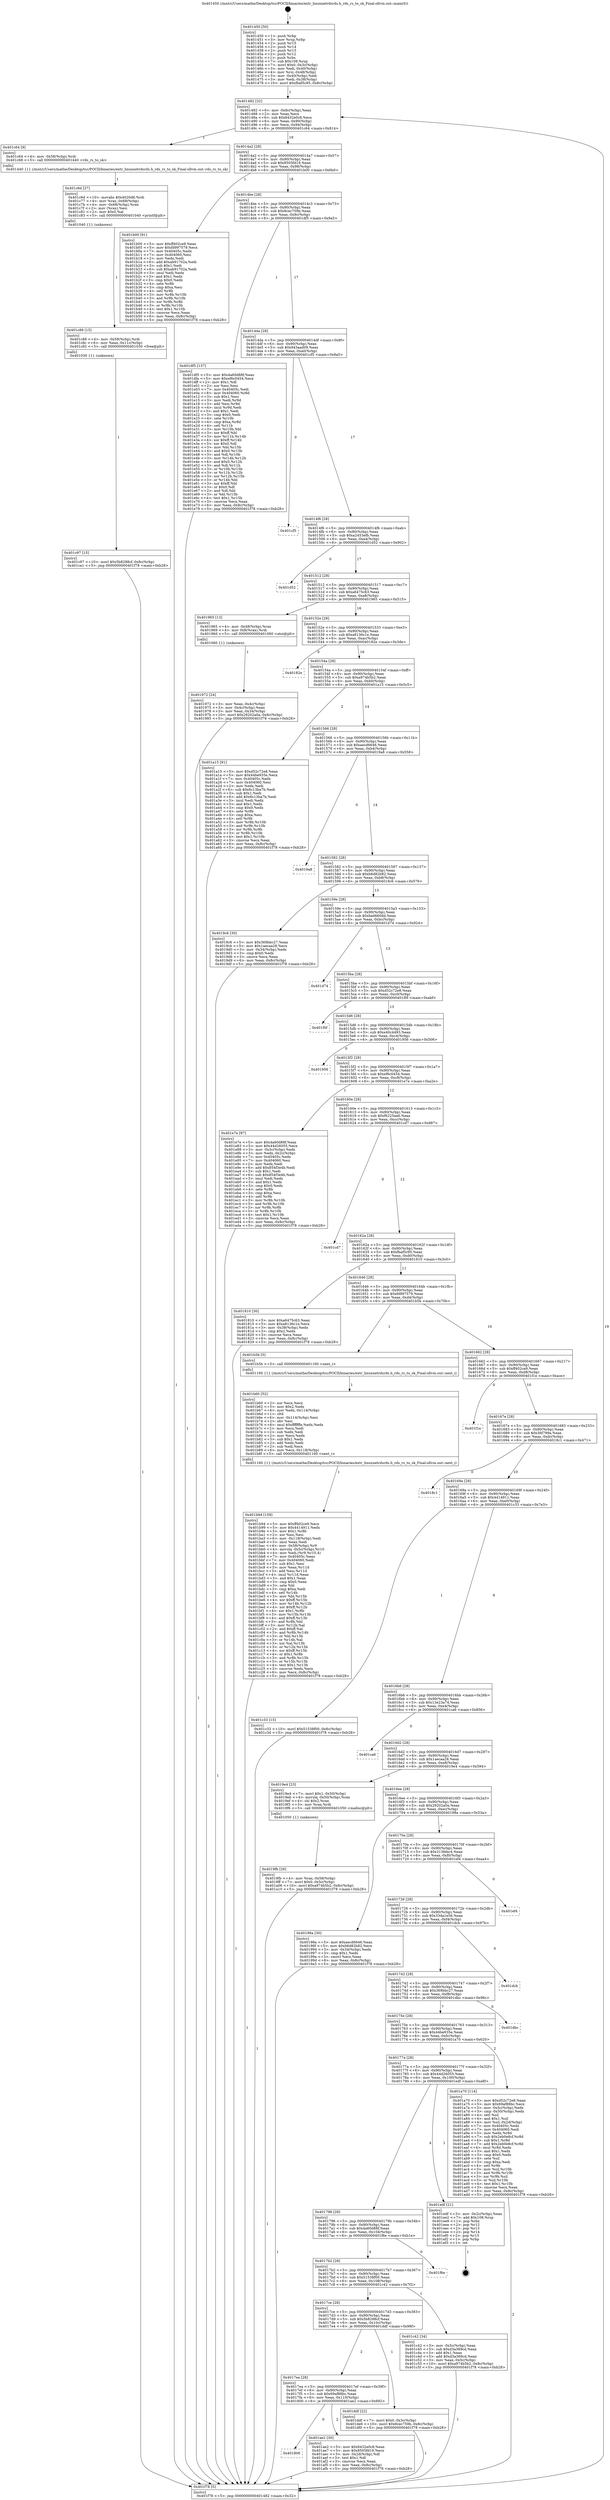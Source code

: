digraph "0x401450" {
  label = "0x401450 (/mnt/c/Users/mathe/Desktop/tcc/POCII/binaries/extr_linuxnetrdsrds.h_rds_rs_to_sk_Final-ollvm.out::main(0))"
  labelloc = "t"
  node[shape=record]

  Entry [label="",width=0.3,height=0.3,shape=circle,fillcolor=black,style=filled]
  "0x401482" [label="{
     0x401482 [32]\l
     | [instrs]\l
     &nbsp;&nbsp;0x401482 \<+6\>: mov -0x8c(%rbp),%eax\l
     &nbsp;&nbsp;0x401488 \<+2\>: mov %eax,%ecx\l
     &nbsp;&nbsp;0x40148a \<+6\>: sub $0x8432e0c8,%ecx\l
     &nbsp;&nbsp;0x401490 \<+6\>: mov %eax,-0x90(%rbp)\l
     &nbsp;&nbsp;0x401496 \<+6\>: mov %ecx,-0x94(%rbp)\l
     &nbsp;&nbsp;0x40149c \<+6\>: je 0000000000401c64 \<main+0x814\>\l
  }"]
  "0x401c64" [label="{
     0x401c64 [9]\l
     | [instrs]\l
     &nbsp;&nbsp;0x401c64 \<+4\>: mov -0x58(%rbp),%rdi\l
     &nbsp;&nbsp;0x401c68 \<+5\>: call 0000000000401440 \<rds_rs_to_sk\>\l
     | [calls]\l
     &nbsp;&nbsp;0x401440 \{1\} (/mnt/c/Users/mathe/Desktop/tcc/POCII/binaries/extr_linuxnetrdsrds.h_rds_rs_to_sk_Final-ollvm.out::rds_rs_to_sk)\l
  }"]
  "0x4014a2" [label="{
     0x4014a2 [28]\l
     | [instrs]\l
     &nbsp;&nbsp;0x4014a2 \<+5\>: jmp 00000000004014a7 \<main+0x57\>\l
     &nbsp;&nbsp;0x4014a7 \<+6\>: mov -0x90(%rbp),%eax\l
     &nbsp;&nbsp;0x4014ad \<+5\>: sub $0x8505fd19,%eax\l
     &nbsp;&nbsp;0x4014b2 \<+6\>: mov %eax,-0x98(%rbp)\l
     &nbsp;&nbsp;0x4014b8 \<+6\>: je 0000000000401b00 \<main+0x6b0\>\l
  }"]
  Exit [label="",width=0.3,height=0.3,shape=circle,fillcolor=black,style=filled,peripheries=2]
  "0x401b00" [label="{
     0x401b00 [91]\l
     | [instrs]\l
     &nbsp;&nbsp;0x401b00 \<+5\>: mov $0xff402ce9,%eax\l
     &nbsp;&nbsp;0x401b05 \<+5\>: mov $0xfd997579,%ecx\l
     &nbsp;&nbsp;0x401b0a \<+7\>: mov 0x40405c,%edx\l
     &nbsp;&nbsp;0x401b11 \<+7\>: mov 0x404060,%esi\l
     &nbsp;&nbsp;0x401b18 \<+2\>: mov %edx,%edi\l
     &nbsp;&nbsp;0x401b1a \<+6\>: add $0xab91702a,%edi\l
     &nbsp;&nbsp;0x401b20 \<+3\>: sub $0x1,%edi\l
     &nbsp;&nbsp;0x401b23 \<+6\>: sub $0xab91702a,%edi\l
     &nbsp;&nbsp;0x401b29 \<+3\>: imul %edi,%edx\l
     &nbsp;&nbsp;0x401b2c \<+3\>: and $0x1,%edx\l
     &nbsp;&nbsp;0x401b2f \<+3\>: cmp $0x0,%edx\l
     &nbsp;&nbsp;0x401b32 \<+4\>: sete %r8b\l
     &nbsp;&nbsp;0x401b36 \<+3\>: cmp $0xa,%esi\l
     &nbsp;&nbsp;0x401b39 \<+4\>: setl %r9b\l
     &nbsp;&nbsp;0x401b3d \<+3\>: mov %r8b,%r10b\l
     &nbsp;&nbsp;0x401b40 \<+3\>: and %r9b,%r10b\l
     &nbsp;&nbsp;0x401b43 \<+3\>: xor %r9b,%r8b\l
     &nbsp;&nbsp;0x401b46 \<+3\>: or %r8b,%r10b\l
     &nbsp;&nbsp;0x401b49 \<+4\>: test $0x1,%r10b\l
     &nbsp;&nbsp;0x401b4d \<+3\>: cmovne %ecx,%eax\l
     &nbsp;&nbsp;0x401b50 \<+6\>: mov %eax,-0x8c(%rbp)\l
     &nbsp;&nbsp;0x401b56 \<+5\>: jmp 0000000000401f78 \<main+0xb28\>\l
  }"]
  "0x4014be" [label="{
     0x4014be [28]\l
     | [instrs]\l
     &nbsp;&nbsp;0x4014be \<+5\>: jmp 00000000004014c3 \<main+0x73\>\l
     &nbsp;&nbsp;0x4014c3 \<+6\>: mov -0x90(%rbp),%eax\l
     &nbsp;&nbsp;0x4014c9 \<+5\>: sub $0x8cec759b,%eax\l
     &nbsp;&nbsp;0x4014ce \<+6\>: mov %eax,-0x9c(%rbp)\l
     &nbsp;&nbsp;0x4014d4 \<+6\>: je 0000000000401df5 \<main+0x9a5\>\l
  }"]
  "0x401c97" [label="{
     0x401c97 [15]\l
     | [instrs]\l
     &nbsp;&nbsp;0x401c97 \<+10\>: movl $0x5b8288cf,-0x8c(%rbp)\l
     &nbsp;&nbsp;0x401ca1 \<+5\>: jmp 0000000000401f78 \<main+0xb28\>\l
  }"]
  "0x401df5" [label="{
     0x401df5 [137]\l
     | [instrs]\l
     &nbsp;&nbsp;0x401df5 \<+5\>: mov $0x4a60d88f,%eax\l
     &nbsp;&nbsp;0x401dfa \<+5\>: mov $0xef6c0454,%ecx\l
     &nbsp;&nbsp;0x401dff \<+2\>: mov $0x1,%dl\l
     &nbsp;&nbsp;0x401e01 \<+2\>: xor %esi,%esi\l
     &nbsp;&nbsp;0x401e03 \<+7\>: mov 0x40405c,%edi\l
     &nbsp;&nbsp;0x401e0a \<+8\>: mov 0x404060,%r8d\l
     &nbsp;&nbsp;0x401e12 \<+3\>: sub $0x1,%esi\l
     &nbsp;&nbsp;0x401e15 \<+3\>: mov %edi,%r9d\l
     &nbsp;&nbsp;0x401e18 \<+3\>: add %esi,%r9d\l
     &nbsp;&nbsp;0x401e1b \<+4\>: imul %r9d,%edi\l
     &nbsp;&nbsp;0x401e1f \<+3\>: and $0x1,%edi\l
     &nbsp;&nbsp;0x401e22 \<+3\>: cmp $0x0,%edi\l
     &nbsp;&nbsp;0x401e25 \<+4\>: sete %r10b\l
     &nbsp;&nbsp;0x401e29 \<+4\>: cmp $0xa,%r8d\l
     &nbsp;&nbsp;0x401e2d \<+4\>: setl %r11b\l
     &nbsp;&nbsp;0x401e31 \<+3\>: mov %r10b,%bl\l
     &nbsp;&nbsp;0x401e34 \<+3\>: xor $0xff,%bl\l
     &nbsp;&nbsp;0x401e37 \<+3\>: mov %r11b,%r14b\l
     &nbsp;&nbsp;0x401e3a \<+4\>: xor $0xff,%r14b\l
     &nbsp;&nbsp;0x401e3e \<+3\>: xor $0x0,%dl\l
     &nbsp;&nbsp;0x401e41 \<+3\>: mov %bl,%r15b\l
     &nbsp;&nbsp;0x401e44 \<+4\>: and $0x0,%r15b\l
     &nbsp;&nbsp;0x401e48 \<+3\>: and %dl,%r10b\l
     &nbsp;&nbsp;0x401e4b \<+3\>: mov %r14b,%r12b\l
     &nbsp;&nbsp;0x401e4e \<+4\>: and $0x0,%r12b\l
     &nbsp;&nbsp;0x401e52 \<+3\>: and %dl,%r11b\l
     &nbsp;&nbsp;0x401e55 \<+3\>: or %r10b,%r15b\l
     &nbsp;&nbsp;0x401e58 \<+3\>: or %r11b,%r12b\l
     &nbsp;&nbsp;0x401e5b \<+3\>: xor %r12b,%r15b\l
     &nbsp;&nbsp;0x401e5e \<+3\>: or %r14b,%bl\l
     &nbsp;&nbsp;0x401e61 \<+3\>: xor $0xff,%bl\l
     &nbsp;&nbsp;0x401e64 \<+3\>: or $0x0,%dl\l
     &nbsp;&nbsp;0x401e67 \<+2\>: and %dl,%bl\l
     &nbsp;&nbsp;0x401e69 \<+3\>: or %bl,%r15b\l
     &nbsp;&nbsp;0x401e6c \<+4\>: test $0x1,%r15b\l
     &nbsp;&nbsp;0x401e70 \<+3\>: cmovne %ecx,%eax\l
     &nbsp;&nbsp;0x401e73 \<+6\>: mov %eax,-0x8c(%rbp)\l
     &nbsp;&nbsp;0x401e79 \<+5\>: jmp 0000000000401f78 \<main+0xb28\>\l
  }"]
  "0x4014da" [label="{
     0x4014da [28]\l
     | [instrs]\l
     &nbsp;&nbsp;0x4014da \<+5\>: jmp 00000000004014df \<main+0x8f\>\l
     &nbsp;&nbsp;0x4014df \<+6\>: mov -0x90(%rbp),%eax\l
     &nbsp;&nbsp;0x4014e5 \<+5\>: sub $0x943aad09,%eax\l
     &nbsp;&nbsp;0x4014ea \<+6\>: mov %eax,-0xa0(%rbp)\l
     &nbsp;&nbsp;0x4014f0 \<+6\>: je 0000000000401cf5 \<main+0x8a5\>\l
  }"]
  "0x401c88" [label="{
     0x401c88 [15]\l
     | [instrs]\l
     &nbsp;&nbsp;0x401c88 \<+4\>: mov -0x58(%rbp),%rdi\l
     &nbsp;&nbsp;0x401c8c \<+6\>: mov %eax,-0x11c(%rbp)\l
     &nbsp;&nbsp;0x401c92 \<+5\>: call 0000000000401030 \<free@plt\>\l
     | [calls]\l
     &nbsp;&nbsp;0x401030 \{1\} (unknown)\l
  }"]
  "0x401cf5" [label="{
     0x401cf5\l
  }", style=dashed]
  "0x4014f6" [label="{
     0x4014f6 [28]\l
     | [instrs]\l
     &nbsp;&nbsp;0x4014f6 \<+5\>: jmp 00000000004014fb \<main+0xab\>\l
     &nbsp;&nbsp;0x4014fb \<+6\>: mov -0x90(%rbp),%eax\l
     &nbsp;&nbsp;0x401501 \<+5\>: sub $0xa2453efb,%eax\l
     &nbsp;&nbsp;0x401506 \<+6\>: mov %eax,-0xa4(%rbp)\l
     &nbsp;&nbsp;0x40150c \<+6\>: je 0000000000401d52 \<main+0x902\>\l
  }"]
  "0x401c6d" [label="{
     0x401c6d [27]\l
     | [instrs]\l
     &nbsp;&nbsp;0x401c6d \<+10\>: movabs $0x4020d6,%rdi\l
     &nbsp;&nbsp;0x401c77 \<+4\>: mov %rax,-0x68(%rbp)\l
     &nbsp;&nbsp;0x401c7b \<+4\>: mov -0x68(%rbp),%rax\l
     &nbsp;&nbsp;0x401c7f \<+2\>: mov (%rax),%esi\l
     &nbsp;&nbsp;0x401c81 \<+2\>: mov $0x0,%al\l
     &nbsp;&nbsp;0x401c83 \<+5\>: call 0000000000401040 \<printf@plt\>\l
     | [calls]\l
     &nbsp;&nbsp;0x401040 \{1\} (unknown)\l
  }"]
  "0x401d52" [label="{
     0x401d52\l
  }", style=dashed]
  "0x401512" [label="{
     0x401512 [28]\l
     | [instrs]\l
     &nbsp;&nbsp;0x401512 \<+5\>: jmp 0000000000401517 \<main+0xc7\>\l
     &nbsp;&nbsp;0x401517 \<+6\>: mov -0x90(%rbp),%eax\l
     &nbsp;&nbsp;0x40151d \<+5\>: sub $0xa6475c63,%eax\l
     &nbsp;&nbsp;0x401522 \<+6\>: mov %eax,-0xa8(%rbp)\l
     &nbsp;&nbsp;0x401528 \<+6\>: je 0000000000401965 \<main+0x515\>\l
  }"]
  "0x401b94" [label="{
     0x401b94 [159]\l
     | [instrs]\l
     &nbsp;&nbsp;0x401b94 \<+5\>: mov $0xff402ce9,%ecx\l
     &nbsp;&nbsp;0x401b99 \<+5\>: mov $0x4414911,%edx\l
     &nbsp;&nbsp;0x401b9e \<+3\>: mov $0x1,%r8b\l
     &nbsp;&nbsp;0x401ba1 \<+2\>: xor %esi,%esi\l
     &nbsp;&nbsp;0x401ba3 \<+6\>: mov -0x118(%rbp),%edi\l
     &nbsp;&nbsp;0x401ba9 \<+3\>: imul %eax,%edi\l
     &nbsp;&nbsp;0x401bac \<+4\>: mov -0x58(%rbp),%r9\l
     &nbsp;&nbsp;0x401bb0 \<+4\>: movslq -0x5c(%rbp),%r10\l
     &nbsp;&nbsp;0x401bb4 \<+4\>: mov %edi,(%r9,%r10,4)\l
     &nbsp;&nbsp;0x401bb8 \<+7\>: mov 0x40405c,%eax\l
     &nbsp;&nbsp;0x401bbf \<+7\>: mov 0x404060,%edi\l
     &nbsp;&nbsp;0x401bc6 \<+3\>: sub $0x1,%esi\l
     &nbsp;&nbsp;0x401bc9 \<+3\>: mov %eax,%r11d\l
     &nbsp;&nbsp;0x401bcc \<+3\>: add %esi,%r11d\l
     &nbsp;&nbsp;0x401bcf \<+4\>: imul %r11d,%eax\l
     &nbsp;&nbsp;0x401bd3 \<+3\>: and $0x1,%eax\l
     &nbsp;&nbsp;0x401bd6 \<+3\>: cmp $0x0,%eax\l
     &nbsp;&nbsp;0x401bd9 \<+3\>: sete %bl\l
     &nbsp;&nbsp;0x401bdc \<+3\>: cmp $0xa,%edi\l
     &nbsp;&nbsp;0x401bdf \<+4\>: setl %r14b\l
     &nbsp;&nbsp;0x401be3 \<+3\>: mov %bl,%r15b\l
     &nbsp;&nbsp;0x401be6 \<+4\>: xor $0xff,%r15b\l
     &nbsp;&nbsp;0x401bea \<+3\>: mov %r14b,%r12b\l
     &nbsp;&nbsp;0x401bed \<+4\>: xor $0xff,%r12b\l
     &nbsp;&nbsp;0x401bf1 \<+4\>: xor $0x1,%r8b\l
     &nbsp;&nbsp;0x401bf5 \<+3\>: mov %r15b,%r13b\l
     &nbsp;&nbsp;0x401bf8 \<+4\>: and $0xff,%r13b\l
     &nbsp;&nbsp;0x401bfc \<+3\>: and %r8b,%bl\l
     &nbsp;&nbsp;0x401bff \<+3\>: mov %r12b,%al\l
     &nbsp;&nbsp;0x401c02 \<+2\>: and $0xff,%al\l
     &nbsp;&nbsp;0x401c04 \<+3\>: and %r8b,%r14b\l
     &nbsp;&nbsp;0x401c07 \<+3\>: or %bl,%r13b\l
     &nbsp;&nbsp;0x401c0a \<+3\>: or %r14b,%al\l
     &nbsp;&nbsp;0x401c0d \<+3\>: xor %al,%r13b\l
     &nbsp;&nbsp;0x401c10 \<+3\>: or %r12b,%r15b\l
     &nbsp;&nbsp;0x401c13 \<+4\>: xor $0xff,%r15b\l
     &nbsp;&nbsp;0x401c17 \<+4\>: or $0x1,%r8b\l
     &nbsp;&nbsp;0x401c1b \<+3\>: and %r8b,%r15b\l
     &nbsp;&nbsp;0x401c1e \<+3\>: or %r15b,%r13b\l
     &nbsp;&nbsp;0x401c21 \<+4\>: test $0x1,%r13b\l
     &nbsp;&nbsp;0x401c25 \<+3\>: cmovne %edx,%ecx\l
     &nbsp;&nbsp;0x401c28 \<+6\>: mov %ecx,-0x8c(%rbp)\l
     &nbsp;&nbsp;0x401c2e \<+5\>: jmp 0000000000401f78 \<main+0xb28\>\l
  }"]
  "0x401965" [label="{
     0x401965 [13]\l
     | [instrs]\l
     &nbsp;&nbsp;0x401965 \<+4\>: mov -0x48(%rbp),%rax\l
     &nbsp;&nbsp;0x401969 \<+4\>: mov 0x8(%rax),%rdi\l
     &nbsp;&nbsp;0x40196d \<+5\>: call 0000000000401060 \<atoi@plt\>\l
     | [calls]\l
     &nbsp;&nbsp;0x401060 \{1\} (unknown)\l
  }"]
  "0x40152e" [label="{
     0x40152e [28]\l
     | [instrs]\l
     &nbsp;&nbsp;0x40152e \<+5\>: jmp 0000000000401533 \<main+0xe3\>\l
     &nbsp;&nbsp;0x401533 \<+6\>: mov -0x90(%rbp),%eax\l
     &nbsp;&nbsp;0x401539 \<+5\>: sub $0xa8136c1e,%eax\l
     &nbsp;&nbsp;0x40153e \<+6\>: mov %eax,-0xac(%rbp)\l
     &nbsp;&nbsp;0x401544 \<+6\>: je 000000000040182e \<main+0x3de\>\l
  }"]
  "0x401b60" [label="{
     0x401b60 [52]\l
     | [instrs]\l
     &nbsp;&nbsp;0x401b60 \<+2\>: xor %ecx,%ecx\l
     &nbsp;&nbsp;0x401b62 \<+5\>: mov $0x2,%edx\l
     &nbsp;&nbsp;0x401b67 \<+6\>: mov %edx,-0x114(%rbp)\l
     &nbsp;&nbsp;0x401b6d \<+1\>: cltd\l
     &nbsp;&nbsp;0x401b6e \<+6\>: mov -0x114(%rbp),%esi\l
     &nbsp;&nbsp;0x401b74 \<+2\>: idiv %esi\l
     &nbsp;&nbsp;0x401b76 \<+6\>: imul $0xfffffffe,%edx,%edx\l
     &nbsp;&nbsp;0x401b7c \<+2\>: mov %ecx,%edi\l
     &nbsp;&nbsp;0x401b7e \<+2\>: sub %edx,%edi\l
     &nbsp;&nbsp;0x401b80 \<+2\>: mov %ecx,%edx\l
     &nbsp;&nbsp;0x401b82 \<+3\>: sub $0x1,%edx\l
     &nbsp;&nbsp;0x401b85 \<+2\>: add %edx,%edi\l
     &nbsp;&nbsp;0x401b87 \<+2\>: sub %edi,%ecx\l
     &nbsp;&nbsp;0x401b89 \<+6\>: mov %ecx,-0x118(%rbp)\l
     &nbsp;&nbsp;0x401b8f \<+5\>: call 0000000000401160 \<next_i\>\l
     | [calls]\l
     &nbsp;&nbsp;0x401160 \{1\} (/mnt/c/Users/mathe/Desktop/tcc/POCII/binaries/extr_linuxnetrdsrds.h_rds_rs_to_sk_Final-ollvm.out::next_i)\l
  }"]
  "0x40182e" [label="{
     0x40182e\l
  }", style=dashed]
  "0x40154a" [label="{
     0x40154a [28]\l
     | [instrs]\l
     &nbsp;&nbsp;0x40154a \<+5\>: jmp 000000000040154f \<main+0xff\>\l
     &nbsp;&nbsp;0x40154f \<+6\>: mov -0x90(%rbp),%eax\l
     &nbsp;&nbsp;0x401555 \<+5\>: sub $0xa974b5b2,%eax\l
     &nbsp;&nbsp;0x40155a \<+6\>: mov %eax,-0xb0(%rbp)\l
     &nbsp;&nbsp;0x401560 \<+6\>: je 0000000000401a15 \<main+0x5c5\>\l
  }"]
  "0x401806" [label="{
     0x401806\l
  }", style=dashed]
  "0x401a15" [label="{
     0x401a15 [91]\l
     | [instrs]\l
     &nbsp;&nbsp;0x401a15 \<+5\>: mov $0xd52c72e8,%eax\l
     &nbsp;&nbsp;0x401a1a \<+5\>: mov $0x44be935e,%ecx\l
     &nbsp;&nbsp;0x401a1f \<+7\>: mov 0x40405c,%edx\l
     &nbsp;&nbsp;0x401a26 \<+7\>: mov 0x404060,%esi\l
     &nbsp;&nbsp;0x401a2d \<+2\>: mov %edx,%edi\l
     &nbsp;&nbsp;0x401a2f \<+6\>: sub $0x6c13ba7b,%edi\l
     &nbsp;&nbsp;0x401a35 \<+3\>: sub $0x1,%edi\l
     &nbsp;&nbsp;0x401a38 \<+6\>: add $0x6c13ba7b,%edi\l
     &nbsp;&nbsp;0x401a3e \<+3\>: imul %edi,%edx\l
     &nbsp;&nbsp;0x401a41 \<+3\>: and $0x1,%edx\l
     &nbsp;&nbsp;0x401a44 \<+3\>: cmp $0x0,%edx\l
     &nbsp;&nbsp;0x401a47 \<+4\>: sete %r8b\l
     &nbsp;&nbsp;0x401a4b \<+3\>: cmp $0xa,%esi\l
     &nbsp;&nbsp;0x401a4e \<+4\>: setl %r9b\l
     &nbsp;&nbsp;0x401a52 \<+3\>: mov %r8b,%r10b\l
     &nbsp;&nbsp;0x401a55 \<+3\>: and %r9b,%r10b\l
     &nbsp;&nbsp;0x401a58 \<+3\>: xor %r9b,%r8b\l
     &nbsp;&nbsp;0x401a5b \<+3\>: or %r8b,%r10b\l
     &nbsp;&nbsp;0x401a5e \<+4\>: test $0x1,%r10b\l
     &nbsp;&nbsp;0x401a62 \<+3\>: cmovne %ecx,%eax\l
     &nbsp;&nbsp;0x401a65 \<+6\>: mov %eax,-0x8c(%rbp)\l
     &nbsp;&nbsp;0x401a6b \<+5\>: jmp 0000000000401f78 \<main+0xb28\>\l
  }"]
  "0x401566" [label="{
     0x401566 [28]\l
     | [instrs]\l
     &nbsp;&nbsp;0x401566 \<+5\>: jmp 000000000040156b \<main+0x11b\>\l
     &nbsp;&nbsp;0x40156b \<+6\>: mov -0x90(%rbp),%eax\l
     &nbsp;&nbsp;0x401571 \<+5\>: sub $0xaecd6646,%eax\l
     &nbsp;&nbsp;0x401576 \<+6\>: mov %eax,-0xb4(%rbp)\l
     &nbsp;&nbsp;0x40157c \<+6\>: je 00000000004019a8 \<main+0x558\>\l
  }"]
  "0x401ae2" [label="{
     0x401ae2 [30]\l
     | [instrs]\l
     &nbsp;&nbsp;0x401ae2 \<+5\>: mov $0x8432e0c8,%eax\l
     &nbsp;&nbsp;0x401ae7 \<+5\>: mov $0x8505fd19,%ecx\l
     &nbsp;&nbsp;0x401aec \<+3\>: mov -0x2d(%rbp),%dl\l
     &nbsp;&nbsp;0x401aef \<+3\>: test $0x1,%dl\l
     &nbsp;&nbsp;0x401af2 \<+3\>: cmovne %ecx,%eax\l
     &nbsp;&nbsp;0x401af5 \<+6\>: mov %eax,-0x8c(%rbp)\l
     &nbsp;&nbsp;0x401afb \<+5\>: jmp 0000000000401f78 \<main+0xb28\>\l
  }"]
  "0x4019a8" [label="{
     0x4019a8\l
  }", style=dashed]
  "0x401582" [label="{
     0x401582 [28]\l
     | [instrs]\l
     &nbsp;&nbsp;0x401582 \<+5\>: jmp 0000000000401587 \<main+0x137\>\l
     &nbsp;&nbsp;0x401587 \<+6\>: mov -0x90(%rbp),%eax\l
     &nbsp;&nbsp;0x40158d \<+5\>: sub $0xb6d82b82,%eax\l
     &nbsp;&nbsp;0x401592 \<+6\>: mov %eax,-0xb8(%rbp)\l
     &nbsp;&nbsp;0x401598 \<+6\>: je 00000000004019c6 \<main+0x576\>\l
  }"]
  "0x4017ea" [label="{
     0x4017ea [28]\l
     | [instrs]\l
     &nbsp;&nbsp;0x4017ea \<+5\>: jmp 00000000004017ef \<main+0x39f\>\l
     &nbsp;&nbsp;0x4017ef \<+6\>: mov -0x90(%rbp),%eax\l
     &nbsp;&nbsp;0x4017f5 \<+5\>: sub $0x69af88bc,%eax\l
     &nbsp;&nbsp;0x4017fa \<+6\>: mov %eax,-0x110(%rbp)\l
     &nbsp;&nbsp;0x401800 \<+6\>: je 0000000000401ae2 \<main+0x692\>\l
  }"]
  "0x4019c6" [label="{
     0x4019c6 [30]\l
     | [instrs]\l
     &nbsp;&nbsp;0x4019c6 \<+5\>: mov $0x369bbc27,%eax\l
     &nbsp;&nbsp;0x4019cb \<+5\>: mov $0x1aecaa28,%ecx\l
     &nbsp;&nbsp;0x4019d0 \<+3\>: mov -0x34(%rbp),%edx\l
     &nbsp;&nbsp;0x4019d3 \<+3\>: cmp $0x0,%edx\l
     &nbsp;&nbsp;0x4019d6 \<+3\>: cmove %ecx,%eax\l
     &nbsp;&nbsp;0x4019d9 \<+6\>: mov %eax,-0x8c(%rbp)\l
     &nbsp;&nbsp;0x4019df \<+5\>: jmp 0000000000401f78 \<main+0xb28\>\l
  }"]
  "0x40159e" [label="{
     0x40159e [28]\l
     | [instrs]\l
     &nbsp;&nbsp;0x40159e \<+5\>: jmp 00000000004015a3 \<main+0x153\>\l
     &nbsp;&nbsp;0x4015a3 \<+6\>: mov -0x90(%rbp),%eax\l
     &nbsp;&nbsp;0x4015a9 \<+5\>: sub $0xbed660dd,%eax\l
     &nbsp;&nbsp;0x4015ae \<+6\>: mov %eax,-0xbc(%rbp)\l
     &nbsp;&nbsp;0x4015b4 \<+6\>: je 0000000000401d74 \<main+0x924\>\l
  }"]
  "0x401ddf" [label="{
     0x401ddf [22]\l
     | [instrs]\l
     &nbsp;&nbsp;0x401ddf \<+7\>: movl $0x0,-0x3c(%rbp)\l
     &nbsp;&nbsp;0x401de6 \<+10\>: movl $0x8cec759b,-0x8c(%rbp)\l
     &nbsp;&nbsp;0x401df0 \<+5\>: jmp 0000000000401f78 \<main+0xb28\>\l
  }"]
  "0x401d74" [label="{
     0x401d74\l
  }", style=dashed]
  "0x4015ba" [label="{
     0x4015ba [28]\l
     | [instrs]\l
     &nbsp;&nbsp;0x4015ba \<+5\>: jmp 00000000004015bf \<main+0x16f\>\l
     &nbsp;&nbsp;0x4015bf \<+6\>: mov -0x90(%rbp),%eax\l
     &nbsp;&nbsp;0x4015c5 \<+5\>: sub $0xd52c72e8,%eax\l
     &nbsp;&nbsp;0x4015ca \<+6\>: mov %eax,-0xc0(%rbp)\l
     &nbsp;&nbsp;0x4015d0 \<+6\>: je 0000000000401f0f \<main+0xabf\>\l
  }"]
  "0x4017ce" [label="{
     0x4017ce [28]\l
     | [instrs]\l
     &nbsp;&nbsp;0x4017ce \<+5\>: jmp 00000000004017d3 \<main+0x383\>\l
     &nbsp;&nbsp;0x4017d3 \<+6\>: mov -0x90(%rbp),%eax\l
     &nbsp;&nbsp;0x4017d9 \<+5\>: sub $0x5b8288cf,%eax\l
     &nbsp;&nbsp;0x4017de \<+6\>: mov %eax,-0x10c(%rbp)\l
     &nbsp;&nbsp;0x4017e4 \<+6\>: je 0000000000401ddf \<main+0x98f\>\l
  }"]
  "0x401f0f" [label="{
     0x401f0f\l
  }", style=dashed]
  "0x4015d6" [label="{
     0x4015d6 [28]\l
     | [instrs]\l
     &nbsp;&nbsp;0x4015d6 \<+5\>: jmp 00000000004015db \<main+0x18b\>\l
     &nbsp;&nbsp;0x4015db \<+6\>: mov -0x90(%rbp),%eax\l
     &nbsp;&nbsp;0x4015e1 \<+5\>: sub $0xe40c4493,%eax\l
     &nbsp;&nbsp;0x4015e6 \<+6\>: mov %eax,-0xc4(%rbp)\l
     &nbsp;&nbsp;0x4015ec \<+6\>: je 0000000000401956 \<main+0x506\>\l
  }"]
  "0x401c42" [label="{
     0x401c42 [34]\l
     | [instrs]\l
     &nbsp;&nbsp;0x401c42 \<+3\>: mov -0x5c(%rbp),%eax\l
     &nbsp;&nbsp;0x401c45 \<+5\>: sub $0xd3a369cd,%eax\l
     &nbsp;&nbsp;0x401c4a \<+3\>: add $0x1,%eax\l
     &nbsp;&nbsp;0x401c4d \<+5\>: add $0xd3a369cd,%eax\l
     &nbsp;&nbsp;0x401c52 \<+3\>: mov %eax,-0x5c(%rbp)\l
     &nbsp;&nbsp;0x401c55 \<+10\>: movl $0xa974b5b2,-0x8c(%rbp)\l
     &nbsp;&nbsp;0x401c5f \<+5\>: jmp 0000000000401f78 \<main+0xb28\>\l
  }"]
  "0x401956" [label="{
     0x401956\l
  }", style=dashed]
  "0x4015f2" [label="{
     0x4015f2 [28]\l
     | [instrs]\l
     &nbsp;&nbsp;0x4015f2 \<+5\>: jmp 00000000004015f7 \<main+0x1a7\>\l
     &nbsp;&nbsp;0x4015f7 \<+6\>: mov -0x90(%rbp),%eax\l
     &nbsp;&nbsp;0x4015fd \<+5\>: sub $0xef6c0454,%eax\l
     &nbsp;&nbsp;0x401602 \<+6\>: mov %eax,-0xc8(%rbp)\l
     &nbsp;&nbsp;0x401608 \<+6\>: je 0000000000401e7e \<main+0xa2e\>\l
  }"]
  "0x4017b2" [label="{
     0x4017b2 [28]\l
     | [instrs]\l
     &nbsp;&nbsp;0x4017b2 \<+5\>: jmp 00000000004017b7 \<main+0x367\>\l
     &nbsp;&nbsp;0x4017b7 \<+6\>: mov -0x90(%rbp),%eax\l
     &nbsp;&nbsp;0x4017bd \<+5\>: sub $0x51538f00,%eax\l
     &nbsp;&nbsp;0x4017c2 \<+6\>: mov %eax,-0x108(%rbp)\l
     &nbsp;&nbsp;0x4017c8 \<+6\>: je 0000000000401c42 \<main+0x7f2\>\l
  }"]
  "0x401e7e" [label="{
     0x401e7e [97]\l
     | [instrs]\l
     &nbsp;&nbsp;0x401e7e \<+5\>: mov $0x4a60d88f,%eax\l
     &nbsp;&nbsp;0x401e83 \<+5\>: mov $0x44d26055,%ecx\l
     &nbsp;&nbsp;0x401e88 \<+3\>: mov -0x3c(%rbp),%edx\l
     &nbsp;&nbsp;0x401e8b \<+3\>: mov %edx,-0x2c(%rbp)\l
     &nbsp;&nbsp;0x401e8e \<+7\>: mov 0x40405c,%edx\l
     &nbsp;&nbsp;0x401e95 \<+7\>: mov 0x404060,%esi\l
     &nbsp;&nbsp;0x401e9c \<+2\>: mov %edx,%edi\l
     &nbsp;&nbsp;0x401e9e \<+6\>: add $0x854f3e4b,%edi\l
     &nbsp;&nbsp;0x401ea4 \<+3\>: sub $0x1,%edi\l
     &nbsp;&nbsp;0x401ea7 \<+6\>: sub $0x854f3e4b,%edi\l
     &nbsp;&nbsp;0x401ead \<+3\>: imul %edi,%edx\l
     &nbsp;&nbsp;0x401eb0 \<+3\>: and $0x1,%edx\l
     &nbsp;&nbsp;0x401eb3 \<+3\>: cmp $0x0,%edx\l
     &nbsp;&nbsp;0x401eb6 \<+4\>: sete %r8b\l
     &nbsp;&nbsp;0x401eba \<+3\>: cmp $0xa,%esi\l
     &nbsp;&nbsp;0x401ebd \<+4\>: setl %r9b\l
     &nbsp;&nbsp;0x401ec1 \<+3\>: mov %r8b,%r10b\l
     &nbsp;&nbsp;0x401ec4 \<+3\>: and %r9b,%r10b\l
     &nbsp;&nbsp;0x401ec7 \<+3\>: xor %r9b,%r8b\l
     &nbsp;&nbsp;0x401eca \<+3\>: or %r8b,%r10b\l
     &nbsp;&nbsp;0x401ecd \<+4\>: test $0x1,%r10b\l
     &nbsp;&nbsp;0x401ed1 \<+3\>: cmovne %ecx,%eax\l
     &nbsp;&nbsp;0x401ed4 \<+6\>: mov %eax,-0x8c(%rbp)\l
     &nbsp;&nbsp;0x401eda \<+5\>: jmp 0000000000401f78 \<main+0xb28\>\l
  }"]
  "0x40160e" [label="{
     0x40160e [28]\l
     | [instrs]\l
     &nbsp;&nbsp;0x40160e \<+5\>: jmp 0000000000401613 \<main+0x1c3\>\l
     &nbsp;&nbsp;0x401613 \<+6\>: mov -0x90(%rbp),%eax\l
     &nbsp;&nbsp;0x401619 \<+5\>: sub $0xf6225aa6,%eax\l
     &nbsp;&nbsp;0x40161e \<+6\>: mov %eax,-0xcc(%rbp)\l
     &nbsp;&nbsp;0x401624 \<+6\>: je 0000000000401cd7 \<main+0x887\>\l
  }"]
  "0x401f6e" [label="{
     0x401f6e\l
  }", style=dashed]
  "0x401cd7" [label="{
     0x401cd7\l
  }", style=dashed]
  "0x40162a" [label="{
     0x40162a [28]\l
     | [instrs]\l
     &nbsp;&nbsp;0x40162a \<+5\>: jmp 000000000040162f \<main+0x1df\>\l
     &nbsp;&nbsp;0x40162f \<+6\>: mov -0x90(%rbp),%eax\l
     &nbsp;&nbsp;0x401635 \<+5\>: sub $0xfbaf5c95,%eax\l
     &nbsp;&nbsp;0x40163a \<+6\>: mov %eax,-0xd0(%rbp)\l
     &nbsp;&nbsp;0x401640 \<+6\>: je 0000000000401810 \<main+0x3c0\>\l
  }"]
  "0x401796" [label="{
     0x401796 [28]\l
     | [instrs]\l
     &nbsp;&nbsp;0x401796 \<+5\>: jmp 000000000040179b \<main+0x34b\>\l
     &nbsp;&nbsp;0x40179b \<+6\>: mov -0x90(%rbp),%eax\l
     &nbsp;&nbsp;0x4017a1 \<+5\>: sub $0x4a60d88f,%eax\l
     &nbsp;&nbsp;0x4017a6 \<+6\>: mov %eax,-0x104(%rbp)\l
     &nbsp;&nbsp;0x4017ac \<+6\>: je 0000000000401f6e \<main+0xb1e\>\l
  }"]
  "0x401810" [label="{
     0x401810 [30]\l
     | [instrs]\l
     &nbsp;&nbsp;0x401810 \<+5\>: mov $0xa6475c63,%eax\l
     &nbsp;&nbsp;0x401815 \<+5\>: mov $0xa8136c1e,%ecx\l
     &nbsp;&nbsp;0x40181a \<+3\>: mov -0x38(%rbp),%edx\l
     &nbsp;&nbsp;0x40181d \<+3\>: cmp $0x2,%edx\l
     &nbsp;&nbsp;0x401820 \<+3\>: cmovne %ecx,%eax\l
     &nbsp;&nbsp;0x401823 \<+6\>: mov %eax,-0x8c(%rbp)\l
     &nbsp;&nbsp;0x401829 \<+5\>: jmp 0000000000401f78 \<main+0xb28\>\l
  }"]
  "0x401646" [label="{
     0x401646 [28]\l
     | [instrs]\l
     &nbsp;&nbsp;0x401646 \<+5\>: jmp 000000000040164b \<main+0x1fb\>\l
     &nbsp;&nbsp;0x40164b \<+6\>: mov -0x90(%rbp),%eax\l
     &nbsp;&nbsp;0x401651 \<+5\>: sub $0xfd997579,%eax\l
     &nbsp;&nbsp;0x401656 \<+6\>: mov %eax,-0xd4(%rbp)\l
     &nbsp;&nbsp;0x40165c \<+6\>: je 0000000000401b5b \<main+0x70b\>\l
  }"]
  "0x401f78" [label="{
     0x401f78 [5]\l
     | [instrs]\l
     &nbsp;&nbsp;0x401f78 \<+5\>: jmp 0000000000401482 \<main+0x32\>\l
  }"]
  "0x401450" [label="{
     0x401450 [50]\l
     | [instrs]\l
     &nbsp;&nbsp;0x401450 \<+1\>: push %rbp\l
     &nbsp;&nbsp;0x401451 \<+3\>: mov %rsp,%rbp\l
     &nbsp;&nbsp;0x401454 \<+2\>: push %r15\l
     &nbsp;&nbsp;0x401456 \<+2\>: push %r14\l
     &nbsp;&nbsp;0x401458 \<+2\>: push %r13\l
     &nbsp;&nbsp;0x40145a \<+2\>: push %r12\l
     &nbsp;&nbsp;0x40145c \<+1\>: push %rbx\l
     &nbsp;&nbsp;0x40145d \<+7\>: sub $0x108,%rsp\l
     &nbsp;&nbsp;0x401464 \<+7\>: movl $0x0,-0x3c(%rbp)\l
     &nbsp;&nbsp;0x40146b \<+3\>: mov %edi,-0x40(%rbp)\l
     &nbsp;&nbsp;0x40146e \<+4\>: mov %rsi,-0x48(%rbp)\l
     &nbsp;&nbsp;0x401472 \<+3\>: mov -0x40(%rbp),%edi\l
     &nbsp;&nbsp;0x401475 \<+3\>: mov %edi,-0x38(%rbp)\l
     &nbsp;&nbsp;0x401478 \<+10\>: movl $0xfbaf5c95,-0x8c(%rbp)\l
  }"]
  "0x401972" [label="{
     0x401972 [24]\l
     | [instrs]\l
     &nbsp;&nbsp;0x401972 \<+3\>: mov %eax,-0x4c(%rbp)\l
     &nbsp;&nbsp;0x401975 \<+3\>: mov -0x4c(%rbp),%eax\l
     &nbsp;&nbsp;0x401978 \<+3\>: mov %eax,-0x34(%rbp)\l
     &nbsp;&nbsp;0x40197b \<+10\>: movl $0x29202a0a,-0x8c(%rbp)\l
     &nbsp;&nbsp;0x401985 \<+5\>: jmp 0000000000401f78 \<main+0xb28\>\l
  }"]
  "0x401edf" [label="{
     0x401edf [21]\l
     | [instrs]\l
     &nbsp;&nbsp;0x401edf \<+3\>: mov -0x2c(%rbp),%eax\l
     &nbsp;&nbsp;0x401ee2 \<+7\>: add $0x108,%rsp\l
     &nbsp;&nbsp;0x401ee9 \<+1\>: pop %rbx\l
     &nbsp;&nbsp;0x401eea \<+2\>: pop %r12\l
     &nbsp;&nbsp;0x401eec \<+2\>: pop %r13\l
     &nbsp;&nbsp;0x401eee \<+2\>: pop %r14\l
     &nbsp;&nbsp;0x401ef0 \<+2\>: pop %r15\l
     &nbsp;&nbsp;0x401ef2 \<+1\>: pop %rbp\l
     &nbsp;&nbsp;0x401ef3 \<+1\>: ret\l
  }"]
  "0x401b5b" [label="{
     0x401b5b [5]\l
     | [instrs]\l
     &nbsp;&nbsp;0x401b5b \<+5\>: call 0000000000401160 \<next_i\>\l
     | [calls]\l
     &nbsp;&nbsp;0x401160 \{1\} (/mnt/c/Users/mathe/Desktop/tcc/POCII/binaries/extr_linuxnetrdsrds.h_rds_rs_to_sk_Final-ollvm.out::next_i)\l
  }"]
  "0x401662" [label="{
     0x401662 [28]\l
     | [instrs]\l
     &nbsp;&nbsp;0x401662 \<+5\>: jmp 0000000000401667 \<main+0x217\>\l
     &nbsp;&nbsp;0x401667 \<+6\>: mov -0x90(%rbp),%eax\l
     &nbsp;&nbsp;0x40166d \<+5\>: sub $0xff402ce9,%eax\l
     &nbsp;&nbsp;0x401672 \<+6\>: mov %eax,-0xd8(%rbp)\l
     &nbsp;&nbsp;0x401678 \<+6\>: je 0000000000401f1e \<main+0xace\>\l
  }"]
  "0x40177a" [label="{
     0x40177a [28]\l
     | [instrs]\l
     &nbsp;&nbsp;0x40177a \<+5\>: jmp 000000000040177f \<main+0x32f\>\l
     &nbsp;&nbsp;0x40177f \<+6\>: mov -0x90(%rbp),%eax\l
     &nbsp;&nbsp;0x401785 \<+5\>: sub $0x44d26055,%eax\l
     &nbsp;&nbsp;0x40178a \<+6\>: mov %eax,-0x100(%rbp)\l
     &nbsp;&nbsp;0x401790 \<+6\>: je 0000000000401edf \<main+0xa8f\>\l
  }"]
  "0x401f1e" [label="{
     0x401f1e\l
  }", style=dashed]
  "0x40167e" [label="{
     0x40167e [28]\l
     | [instrs]\l
     &nbsp;&nbsp;0x40167e \<+5\>: jmp 0000000000401683 \<main+0x233\>\l
     &nbsp;&nbsp;0x401683 \<+6\>: mov -0x90(%rbp),%eax\l
     &nbsp;&nbsp;0x401689 \<+5\>: sub $0x3fd799a,%eax\l
     &nbsp;&nbsp;0x40168e \<+6\>: mov %eax,-0xdc(%rbp)\l
     &nbsp;&nbsp;0x401694 \<+6\>: je 00000000004018c1 \<main+0x471\>\l
  }"]
  "0x401a70" [label="{
     0x401a70 [114]\l
     | [instrs]\l
     &nbsp;&nbsp;0x401a70 \<+5\>: mov $0xd52c72e8,%eax\l
     &nbsp;&nbsp;0x401a75 \<+5\>: mov $0x69af88bc,%ecx\l
     &nbsp;&nbsp;0x401a7a \<+3\>: mov -0x5c(%rbp),%edx\l
     &nbsp;&nbsp;0x401a7d \<+3\>: cmp -0x50(%rbp),%edx\l
     &nbsp;&nbsp;0x401a80 \<+4\>: setl %sil\l
     &nbsp;&nbsp;0x401a84 \<+4\>: and $0x1,%sil\l
     &nbsp;&nbsp;0x401a88 \<+4\>: mov %sil,-0x2d(%rbp)\l
     &nbsp;&nbsp;0x401a8c \<+7\>: mov 0x40405c,%edx\l
     &nbsp;&nbsp;0x401a93 \<+7\>: mov 0x404060,%edi\l
     &nbsp;&nbsp;0x401a9a \<+3\>: mov %edx,%r8d\l
     &nbsp;&nbsp;0x401a9d \<+7\>: sub $0x2eb0e8cf,%r8d\l
     &nbsp;&nbsp;0x401aa4 \<+4\>: sub $0x1,%r8d\l
     &nbsp;&nbsp;0x401aa8 \<+7\>: add $0x2eb0e8cf,%r8d\l
     &nbsp;&nbsp;0x401aaf \<+4\>: imul %r8d,%edx\l
     &nbsp;&nbsp;0x401ab3 \<+3\>: and $0x1,%edx\l
     &nbsp;&nbsp;0x401ab6 \<+3\>: cmp $0x0,%edx\l
     &nbsp;&nbsp;0x401ab9 \<+4\>: sete %sil\l
     &nbsp;&nbsp;0x401abd \<+3\>: cmp $0xa,%edi\l
     &nbsp;&nbsp;0x401ac0 \<+4\>: setl %r9b\l
     &nbsp;&nbsp;0x401ac4 \<+3\>: mov %sil,%r10b\l
     &nbsp;&nbsp;0x401ac7 \<+3\>: and %r9b,%r10b\l
     &nbsp;&nbsp;0x401aca \<+3\>: xor %r9b,%sil\l
     &nbsp;&nbsp;0x401acd \<+3\>: or %sil,%r10b\l
     &nbsp;&nbsp;0x401ad0 \<+4\>: test $0x1,%r10b\l
     &nbsp;&nbsp;0x401ad4 \<+3\>: cmovne %ecx,%eax\l
     &nbsp;&nbsp;0x401ad7 \<+6\>: mov %eax,-0x8c(%rbp)\l
     &nbsp;&nbsp;0x401add \<+5\>: jmp 0000000000401f78 \<main+0xb28\>\l
  }"]
  "0x4018c1" [label="{
     0x4018c1\l
  }", style=dashed]
  "0x40169a" [label="{
     0x40169a [28]\l
     | [instrs]\l
     &nbsp;&nbsp;0x40169a \<+5\>: jmp 000000000040169f \<main+0x24f\>\l
     &nbsp;&nbsp;0x40169f \<+6\>: mov -0x90(%rbp),%eax\l
     &nbsp;&nbsp;0x4016a5 \<+5\>: sub $0x4414911,%eax\l
     &nbsp;&nbsp;0x4016aa \<+6\>: mov %eax,-0xe0(%rbp)\l
     &nbsp;&nbsp;0x4016b0 \<+6\>: je 0000000000401c33 \<main+0x7e3\>\l
  }"]
  "0x40175e" [label="{
     0x40175e [28]\l
     | [instrs]\l
     &nbsp;&nbsp;0x40175e \<+5\>: jmp 0000000000401763 \<main+0x313\>\l
     &nbsp;&nbsp;0x401763 \<+6\>: mov -0x90(%rbp),%eax\l
     &nbsp;&nbsp;0x401769 \<+5\>: sub $0x44be935e,%eax\l
     &nbsp;&nbsp;0x40176e \<+6\>: mov %eax,-0xfc(%rbp)\l
     &nbsp;&nbsp;0x401774 \<+6\>: je 0000000000401a70 \<main+0x620\>\l
  }"]
  "0x401c33" [label="{
     0x401c33 [15]\l
     | [instrs]\l
     &nbsp;&nbsp;0x401c33 \<+10\>: movl $0x51538f00,-0x8c(%rbp)\l
     &nbsp;&nbsp;0x401c3d \<+5\>: jmp 0000000000401f78 \<main+0xb28\>\l
  }"]
  "0x4016b6" [label="{
     0x4016b6 [28]\l
     | [instrs]\l
     &nbsp;&nbsp;0x4016b6 \<+5\>: jmp 00000000004016bb \<main+0x26b\>\l
     &nbsp;&nbsp;0x4016bb \<+6\>: mov -0x90(%rbp),%eax\l
     &nbsp;&nbsp;0x4016c1 \<+5\>: sub $0x13e23a74,%eax\l
     &nbsp;&nbsp;0x4016c6 \<+6\>: mov %eax,-0xe4(%rbp)\l
     &nbsp;&nbsp;0x4016cc \<+6\>: je 0000000000401ca6 \<main+0x856\>\l
  }"]
  "0x401dbc" [label="{
     0x401dbc\l
  }", style=dashed]
  "0x401ca6" [label="{
     0x401ca6\l
  }", style=dashed]
  "0x4016d2" [label="{
     0x4016d2 [28]\l
     | [instrs]\l
     &nbsp;&nbsp;0x4016d2 \<+5\>: jmp 00000000004016d7 \<main+0x287\>\l
     &nbsp;&nbsp;0x4016d7 \<+6\>: mov -0x90(%rbp),%eax\l
     &nbsp;&nbsp;0x4016dd \<+5\>: sub $0x1aecaa28,%eax\l
     &nbsp;&nbsp;0x4016e2 \<+6\>: mov %eax,-0xe8(%rbp)\l
     &nbsp;&nbsp;0x4016e8 \<+6\>: je 00000000004019e4 \<main+0x594\>\l
  }"]
  "0x401742" [label="{
     0x401742 [28]\l
     | [instrs]\l
     &nbsp;&nbsp;0x401742 \<+5\>: jmp 0000000000401747 \<main+0x2f7\>\l
     &nbsp;&nbsp;0x401747 \<+6\>: mov -0x90(%rbp),%eax\l
     &nbsp;&nbsp;0x40174d \<+5\>: sub $0x369bbc27,%eax\l
     &nbsp;&nbsp;0x401752 \<+6\>: mov %eax,-0xf8(%rbp)\l
     &nbsp;&nbsp;0x401758 \<+6\>: je 0000000000401dbc \<main+0x96c\>\l
  }"]
  "0x4019e4" [label="{
     0x4019e4 [23]\l
     | [instrs]\l
     &nbsp;&nbsp;0x4019e4 \<+7\>: movl $0x1,-0x50(%rbp)\l
     &nbsp;&nbsp;0x4019eb \<+4\>: movslq -0x50(%rbp),%rax\l
     &nbsp;&nbsp;0x4019ef \<+4\>: shl $0x2,%rax\l
     &nbsp;&nbsp;0x4019f3 \<+3\>: mov %rax,%rdi\l
     &nbsp;&nbsp;0x4019f6 \<+5\>: call 0000000000401050 \<malloc@plt\>\l
     | [calls]\l
     &nbsp;&nbsp;0x401050 \{1\} (unknown)\l
  }"]
  "0x4016ee" [label="{
     0x4016ee [28]\l
     | [instrs]\l
     &nbsp;&nbsp;0x4016ee \<+5\>: jmp 00000000004016f3 \<main+0x2a3\>\l
     &nbsp;&nbsp;0x4016f3 \<+6\>: mov -0x90(%rbp),%eax\l
     &nbsp;&nbsp;0x4016f9 \<+5\>: sub $0x29202a0a,%eax\l
     &nbsp;&nbsp;0x4016fe \<+6\>: mov %eax,-0xec(%rbp)\l
     &nbsp;&nbsp;0x401704 \<+6\>: je 000000000040198a \<main+0x53a\>\l
  }"]
  "0x401dcb" [label="{
     0x401dcb\l
  }", style=dashed]
  "0x40198a" [label="{
     0x40198a [30]\l
     | [instrs]\l
     &nbsp;&nbsp;0x40198a \<+5\>: mov $0xaecd6646,%eax\l
     &nbsp;&nbsp;0x40198f \<+5\>: mov $0xb6d82b82,%ecx\l
     &nbsp;&nbsp;0x401994 \<+3\>: mov -0x34(%rbp),%edx\l
     &nbsp;&nbsp;0x401997 \<+3\>: cmp $0x1,%edx\l
     &nbsp;&nbsp;0x40199a \<+3\>: cmovl %ecx,%eax\l
     &nbsp;&nbsp;0x40199d \<+6\>: mov %eax,-0x8c(%rbp)\l
     &nbsp;&nbsp;0x4019a3 \<+5\>: jmp 0000000000401f78 \<main+0xb28\>\l
  }"]
  "0x40170a" [label="{
     0x40170a [28]\l
     | [instrs]\l
     &nbsp;&nbsp;0x40170a \<+5\>: jmp 000000000040170f \<main+0x2bf\>\l
     &nbsp;&nbsp;0x40170f \<+6\>: mov -0x90(%rbp),%eax\l
     &nbsp;&nbsp;0x401715 \<+5\>: sub $0x313febc4,%eax\l
     &nbsp;&nbsp;0x40171a \<+6\>: mov %eax,-0xf0(%rbp)\l
     &nbsp;&nbsp;0x401720 \<+6\>: je 0000000000401ef4 \<main+0xaa4\>\l
  }"]
  "0x4019fb" [label="{
     0x4019fb [26]\l
     | [instrs]\l
     &nbsp;&nbsp;0x4019fb \<+4\>: mov %rax,-0x58(%rbp)\l
     &nbsp;&nbsp;0x4019ff \<+7\>: movl $0x0,-0x5c(%rbp)\l
     &nbsp;&nbsp;0x401a06 \<+10\>: movl $0xa974b5b2,-0x8c(%rbp)\l
     &nbsp;&nbsp;0x401a10 \<+5\>: jmp 0000000000401f78 \<main+0xb28\>\l
  }"]
  "0x401726" [label="{
     0x401726 [28]\l
     | [instrs]\l
     &nbsp;&nbsp;0x401726 \<+5\>: jmp 000000000040172b \<main+0x2db\>\l
     &nbsp;&nbsp;0x40172b \<+6\>: mov -0x90(%rbp),%eax\l
     &nbsp;&nbsp;0x401731 \<+5\>: sub $0x33da1e56,%eax\l
     &nbsp;&nbsp;0x401736 \<+6\>: mov %eax,-0xf4(%rbp)\l
     &nbsp;&nbsp;0x40173c \<+6\>: je 0000000000401dcb \<main+0x97b\>\l
  }"]
  "0x401ef4" [label="{
     0x401ef4\l
  }", style=dashed]
  Entry -> "0x401450" [label=" 1"]
  "0x401482" -> "0x401c64" [label=" 1"]
  "0x401482" -> "0x4014a2" [label=" 19"]
  "0x401edf" -> Exit [label=" 1"]
  "0x4014a2" -> "0x401b00" [label=" 1"]
  "0x4014a2" -> "0x4014be" [label=" 18"]
  "0x401e7e" -> "0x401f78" [label=" 1"]
  "0x4014be" -> "0x401df5" [label=" 1"]
  "0x4014be" -> "0x4014da" [label=" 17"]
  "0x401df5" -> "0x401f78" [label=" 1"]
  "0x4014da" -> "0x401cf5" [label=" 0"]
  "0x4014da" -> "0x4014f6" [label=" 17"]
  "0x401ddf" -> "0x401f78" [label=" 1"]
  "0x4014f6" -> "0x401d52" [label=" 0"]
  "0x4014f6" -> "0x401512" [label=" 17"]
  "0x401c97" -> "0x401f78" [label=" 1"]
  "0x401512" -> "0x401965" [label=" 1"]
  "0x401512" -> "0x40152e" [label=" 16"]
  "0x401c88" -> "0x401c97" [label=" 1"]
  "0x40152e" -> "0x40182e" [label=" 0"]
  "0x40152e" -> "0x40154a" [label=" 16"]
  "0x401c6d" -> "0x401c88" [label=" 1"]
  "0x40154a" -> "0x401a15" [label=" 2"]
  "0x40154a" -> "0x401566" [label=" 14"]
  "0x401c64" -> "0x401c6d" [label=" 1"]
  "0x401566" -> "0x4019a8" [label=" 0"]
  "0x401566" -> "0x401582" [label=" 14"]
  "0x401c42" -> "0x401f78" [label=" 1"]
  "0x401582" -> "0x4019c6" [label=" 1"]
  "0x401582" -> "0x40159e" [label=" 13"]
  "0x401b94" -> "0x401f78" [label=" 1"]
  "0x40159e" -> "0x401d74" [label=" 0"]
  "0x40159e" -> "0x4015ba" [label=" 13"]
  "0x401b60" -> "0x401b94" [label=" 1"]
  "0x4015ba" -> "0x401f0f" [label=" 0"]
  "0x4015ba" -> "0x4015d6" [label=" 13"]
  "0x401b00" -> "0x401f78" [label=" 1"]
  "0x4015d6" -> "0x401956" [label=" 0"]
  "0x4015d6" -> "0x4015f2" [label=" 13"]
  "0x401ae2" -> "0x401f78" [label=" 2"]
  "0x4015f2" -> "0x401e7e" [label=" 1"]
  "0x4015f2" -> "0x40160e" [label=" 12"]
  "0x4017ea" -> "0x401ae2" [label=" 2"]
  "0x40160e" -> "0x401cd7" [label=" 0"]
  "0x40160e" -> "0x40162a" [label=" 12"]
  "0x401c33" -> "0x401f78" [label=" 1"]
  "0x40162a" -> "0x401810" [label=" 1"]
  "0x40162a" -> "0x401646" [label=" 11"]
  "0x401810" -> "0x401f78" [label=" 1"]
  "0x401450" -> "0x401482" [label=" 1"]
  "0x401f78" -> "0x401482" [label=" 19"]
  "0x401965" -> "0x401972" [label=" 1"]
  "0x401972" -> "0x401f78" [label=" 1"]
  "0x4017ce" -> "0x401ddf" [label=" 1"]
  "0x401646" -> "0x401b5b" [label=" 1"]
  "0x401646" -> "0x401662" [label=" 10"]
  "0x401b5b" -> "0x401b60" [label=" 1"]
  "0x401662" -> "0x401f1e" [label=" 0"]
  "0x401662" -> "0x40167e" [label=" 10"]
  "0x4017b2" -> "0x401c42" [label=" 1"]
  "0x40167e" -> "0x4018c1" [label=" 0"]
  "0x40167e" -> "0x40169a" [label=" 10"]
  "0x4017ea" -> "0x401806" [label=" 0"]
  "0x40169a" -> "0x401c33" [label=" 1"]
  "0x40169a" -> "0x4016b6" [label=" 9"]
  "0x401796" -> "0x401f6e" [label=" 0"]
  "0x4016b6" -> "0x401ca6" [label=" 0"]
  "0x4016b6" -> "0x4016d2" [label=" 9"]
  "0x4017ce" -> "0x4017ea" [label=" 2"]
  "0x4016d2" -> "0x4019e4" [label=" 1"]
  "0x4016d2" -> "0x4016ee" [label=" 8"]
  "0x40177a" -> "0x401edf" [label=" 1"]
  "0x4016ee" -> "0x40198a" [label=" 1"]
  "0x4016ee" -> "0x40170a" [label=" 7"]
  "0x40198a" -> "0x401f78" [label=" 1"]
  "0x4019c6" -> "0x401f78" [label=" 1"]
  "0x4019e4" -> "0x4019fb" [label=" 1"]
  "0x4019fb" -> "0x401f78" [label=" 1"]
  "0x401a15" -> "0x401f78" [label=" 2"]
  "0x4017b2" -> "0x4017ce" [label=" 3"]
  "0x40170a" -> "0x401ef4" [label=" 0"]
  "0x40170a" -> "0x401726" [label=" 7"]
  "0x401a70" -> "0x401f78" [label=" 2"]
  "0x401726" -> "0x401dcb" [label=" 0"]
  "0x401726" -> "0x401742" [label=" 7"]
  "0x40177a" -> "0x401796" [label=" 4"]
  "0x401742" -> "0x401dbc" [label=" 0"]
  "0x401742" -> "0x40175e" [label=" 7"]
  "0x401796" -> "0x4017b2" [label=" 4"]
  "0x40175e" -> "0x401a70" [label=" 2"]
  "0x40175e" -> "0x40177a" [label=" 5"]
}
